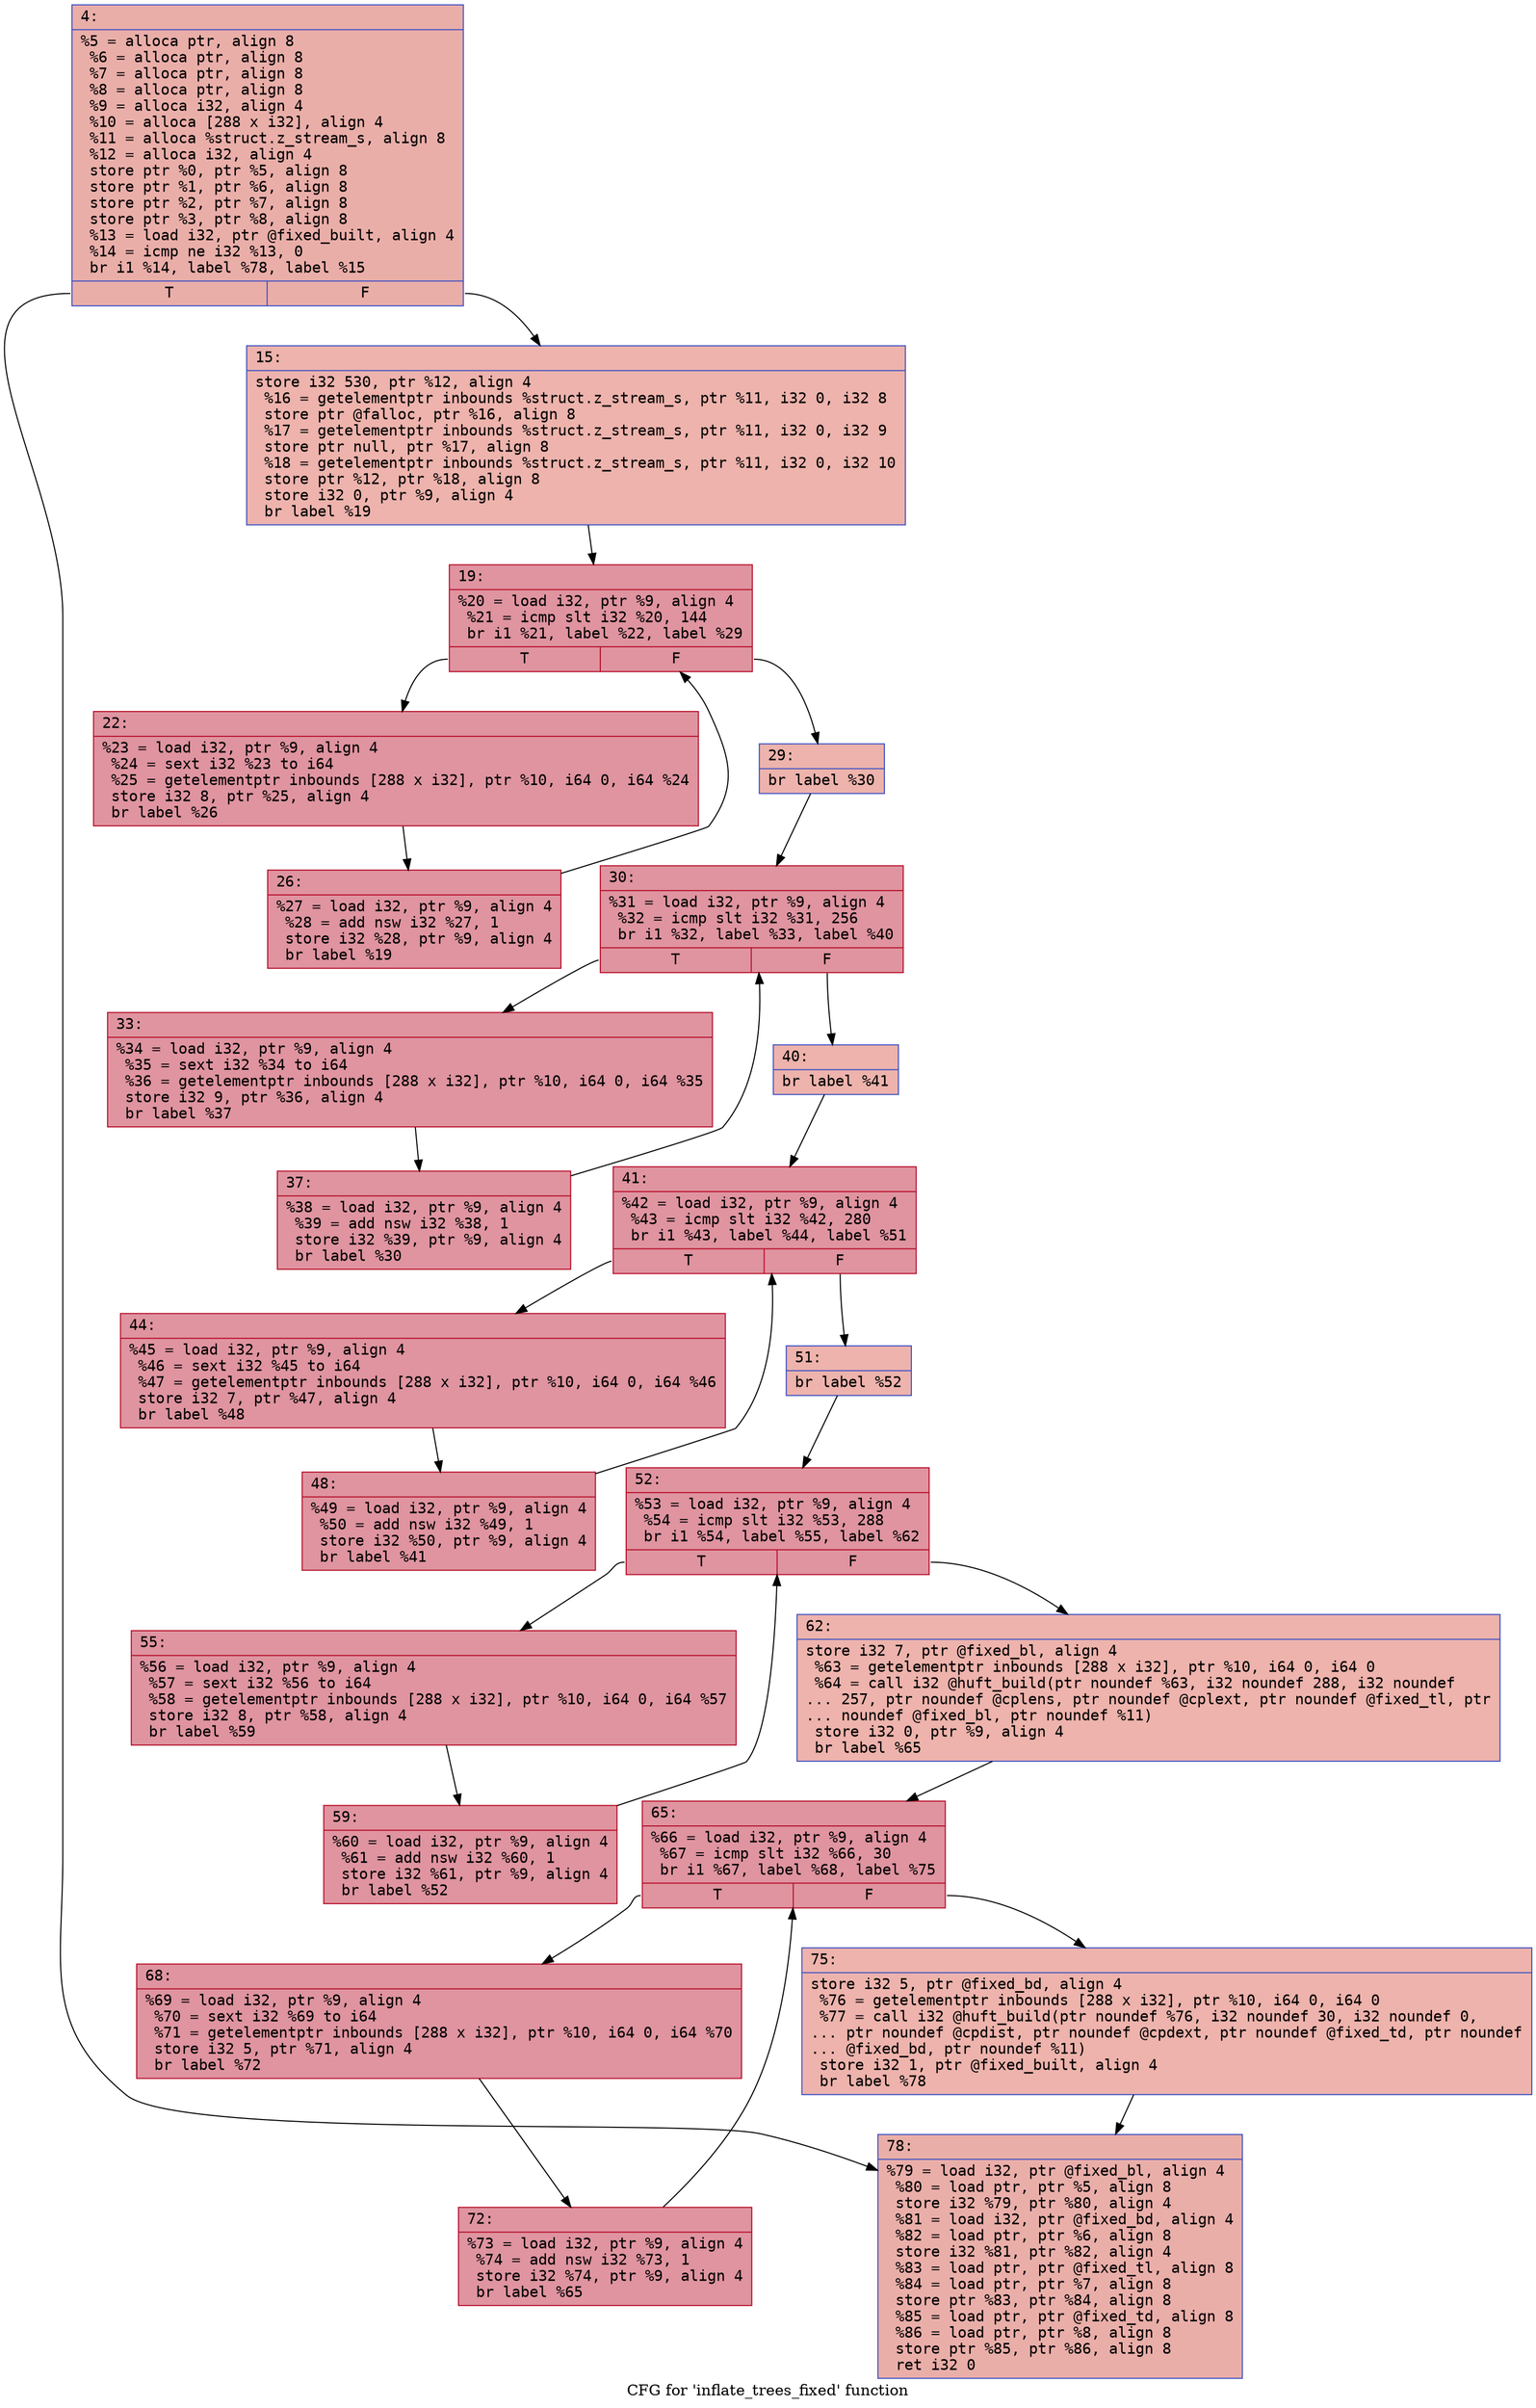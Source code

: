 digraph "CFG for 'inflate_trees_fixed' function" {
	label="CFG for 'inflate_trees_fixed' function";

	Node0x60000046fd90 [shape=record,color="#3d50c3ff", style=filled, fillcolor="#d0473d70" fontname="Courier",label="{4:\l|  %5 = alloca ptr, align 8\l  %6 = alloca ptr, align 8\l  %7 = alloca ptr, align 8\l  %8 = alloca ptr, align 8\l  %9 = alloca i32, align 4\l  %10 = alloca [288 x i32], align 4\l  %11 = alloca %struct.z_stream_s, align 8\l  %12 = alloca i32, align 4\l  store ptr %0, ptr %5, align 8\l  store ptr %1, ptr %6, align 8\l  store ptr %2, ptr %7, align 8\l  store ptr %3, ptr %8, align 8\l  %13 = load i32, ptr @fixed_built, align 4\l  %14 = icmp ne i32 %13, 0\l  br i1 %14, label %78, label %15\l|{<s0>T|<s1>F}}"];
	Node0x60000046fd90:s0 -> Node0x6000004704b0[tooltip="4 -> 78\nProbability 62.50%" ];
	Node0x60000046fd90:s1 -> Node0x60000046fde0[tooltip="4 -> 15\nProbability 37.50%" ];
	Node0x60000046fde0 [shape=record,color="#3d50c3ff", style=filled, fillcolor="#d6524470" fontname="Courier",label="{15:\l|  store i32 530, ptr %12, align 4\l  %16 = getelementptr inbounds %struct.z_stream_s, ptr %11, i32 0, i32 8\l  store ptr @falloc, ptr %16, align 8\l  %17 = getelementptr inbounds %struct.z_stream_s, ptr %11, i32 0, i32 9\l  store ptr null, ptr %17, align 8\l  %18 = getelementptr inbounds %struct.z_stream_s, ptr %11, i32 0, i32 10\l  store ptr %12, ptr %18, align 8\l  store i32 0, ptr %9, align 4\l  br label %19\l}"];
	Node0x60000046fde0 -> Node0x60000046fe30[tooltip="15 -> 19\nProbability 100.00%" ];
	Node0x60000046fe30 [shape=record,color="#b70d28ff", style=filled, fillcolor="#b70d2870" fontname="Courier",label="{19:\l|  %20 = load i32, ptr %9, align 4\l  %21 = icmp slt i32 %20, 144\l  br i1 %21, label %22, label %29\l|{<s0>T|<s1>F}}"];
	Node0x60000046fe30:s0 -> Node0x60000046fe80[tooltip="19 -> 22\nProbability 96.88%" ];
	Node0x60000046fe30:s1 -> Node0x60000046ff20[tooltip="19 -> 29\nProbability 3.12%" ];
	Node0x60000046fe80 [shape=record,color="#b70d28ff", style=filled, fillcolor="#b70d2870" fontname="Courier",label="{22:\l|  %23 = load i32, ptr %9, align 4\l  %24 = sext i32 %23 to i64\l  %25 = getelementptr inbounds [288 x i32], ptr %10, i64 0, i64 %24\l  store i32 8, ptr %25, align 4\l  br label %26\l}"];
	Node0x60000046fe80 -> Node0x60000046fed0[tooltip="22 -> 26\nProbability 100.00%" ];
	Node0x60000046fed0 [shape=record,color="#b70d28ff", style=filled, fillcolor="#b70d2870" fontname="Courier",label="{26:\l|  %27 = load i32, ptr %9, align 4\l  %28 = add nsw i32 %27, 1\l  store i32 %28, ptr %9, align 4\l  br label %19\l}"];
	Node0x60000046fed0 -> Node0x60000046fe30[tooltip="26 -> 19\nProbability 100.00%" ];
	Node0x60000046ff20 [shape=record,color="#3d50c3ff", style=filled, fillcolor="#d6524470" fontname="Courier",label="{29:\l|  br label %30\l}"];
	Node0x60000046ff20 -> Node0x60000046ff70[tooltip="29 -> 30\nProbability 100.00%" ];
	Node0x60000046ff70 [shape=record,color="#b70d28ff", style=filled, fillcolor="#b70d2870" fontname="Courier",label="{30:\l|  %31 = load i32, ptr %9, align 4\l  %32 = icmp slt i32 %31, 256\l  br i1 %32, label %33, label %40\l|{<s0>T|<s1>F}}"];
	Node0x60000046ff70:s0 -> Node0x600000470000[tooltip="30 -> 33\nProbability 96.88%" ];
	Node0x60000046ff70:s1 -> Node0x6000004700a0[tooltip="30 -> 40\nProbability 3.12%" ];
	Node0x600000470000 [shape=record,color="#b70d28ff", style=filled, fillcolor="#b70d2870" fontname="Courier",label="{33:\l|  %34 = load i32, ptr %9, align 4\l  %35 = sext i32 %34 to i64\l  %36 = getelementptr inbounds [288 x i32], ptr %10, i64 0, i64 %35\l  store i32 9, ptr %36, align 4\l  br label %37\l}"];
	Node0x600000470000 -> Node0x600000470050[tooltip="33 -> 37\nProbability 100.00%" ];
	Node0x600000470050 [shape=record,color="#b70d28ff", style=filled, fillcolor="#b70d2870" fontname="Courier",label="{37:\l|  %38 = load i32, ptr %9, align 4\l  %39 = add nsw i32 %38, 1\l  store i32 %39, ptr %9, align 4\l  br label %30\l}"];
	Node0x600000470050 -> Node0x60000046ff70[tooltip="37 -> 30\nProbability 100.00%" ];
	Node0x6000004700a0 [shape=record,color="#3d50c3ff", style=filled, fillcolor="#d6524470" fontname="Courier",label="{40:\l|  br label %41\l}"];
	Node0x6000004700a0 -> Node0x6000004700f0[tooltip="40 -> 41\nProbability 100.00%" ];
	Node0x6000004700f0 [shape=record,color="#b70d28ff", style=filled, fillcolor="#b70d2870" fontname="Courier",label="{41:\l|  %42 = load i32, ptr %9, align 4\l  %43 = icmp slt i32 %42, 280\l  br i1 %43, label %44, label %51\l|{<s0>T|<s1>F}}"];
	Node0x6000004700f0:s0 -> Node0x600000470140[tooltip="41 -> 44\nProbability 96.88%" ];
	Node0x6000004700f0:s1 -> Node0x6000004701e0[tooltip="41 -> 51\nProbability 3.12%" ];
	Node0x600000470140 [shape=record,color="#b70d28ff", style=filled, fillcolor="#b70d2870" fontname="Courier",label="{44:\l|  %45 = load i32, ptr %9, align 4\l  %46 = sext i32 %45 to i64\l  %47 = getelementptr inbounds [288 x i32], ptr %10, i64 0, i64 %46\l  store i32 7, ptr %47, align 4\l  br label %48\l}"];
	Node0x600000470140 -> Node0x600000470190[tooltip="44 -> 48\nProbability 100.00%" ];
	Node0x600000470190 [shape=record,color="#b70d28ff", style=filled, fillcolor="#b70d2870" fontname="Courier",label="{48:\l|  %49 = load i32, ptr %9, align 4\l  %50 = add nsw i32 %49, 1\l  store i32 %50, ptr %9, align 4\l  br label %41\l}"];
	Node0x600000470190 -> Node0x6000004700f0[tooltip="48 -> 41\nProbability 100.00%" ];
	Node0x6000004701e0 [shape=record,color="#3d50c3ff", style=filled, fillcolor="#d6524470" fontname="Courier",label="{51:\l|  br label %52\l}"];
	Node0x6000004701e0 -> Node0x600000470230[tooltip="51 -> 52\nProbability 100.00%" ];
	Node0x600000470230 [shape=record,color="#b70d28ff", style=filled, fillcolor="#b70d2870" fontname="Courier",label="{52:\l|  %53 = load i32, ptr %9, align 4\l  %54 = icmp slt i32 %53, 288\l  br i1 %54, label %55, label %62\l|{<s0>T|<s1>F}}"];
	Node0x600000470230:s0 -> Node0x600000470280[tooltip="52 -> 55\nProbability 96.88%" ];
	Node0x600000470230:s1 -> Node0x600000470320[tooltip="52 -> 62\nProbability 3.12%" ];
	Node0x600000470280 [shape=record,color="#b70d28ff", style=filled, fillcolor="#b70d2870" fontname="Courier",label="{55:\l|  %56 = load i32, ptr %9, align 4\l  %57 = sext i32 %56 to i64\l  %58 = getelementptr inbounds [288 x i32], ptr %10, i64 0, i64 %57\l  store i32 8, ptr %58, align 4\l  br label %59\l}"];
	Node0x600000470280 -> Node0x6000004702d0[tooltip="55 -> 59\nProbability 100.00%" ];
	Node0x6000004702d0 [shape=record,color="#b70d28ff", style=filled, fillcolor="#b70d2870" fontname="Courier",label="{59:\l|  %60 = load i32, ptr %9, align 4\l  %61 = add nsw i32 %60, 1\l  store i32 %61, ptr %9, align 4\l  br label %52\l}"];
	Node0x6000004702d0 -> Node0x600000470230[tooltip="59 -> 52\nProbability 100.00%" ];
	Node0x600000470320 [shape=record,color="#3d50c3ff", style=filled, fillcolor="#d6524470" fontname="Courier",label="{62:\l|  store i32 7, ptr @fixed_bl, align 4\l  %63 = getelementptr inbounds [288 x i32], ptr %10, i64 0, i64 0\l  %64 = call i32 @huft_build(ptr noundef %63, i32 noundef 288, i32 noundef\l... 257, ptr noundef @cplens, ptr noundef @cplext, ptr noundef @fixed_tl, ptr\l... noundef @fixed_bl, ptr noundef %11)\l  store i32 0, ptr %9, align 4\l  br label %65\l}"];
	Node0x600000470320 -> Node0x600000470370[tooltip="62 -> 65\nProbability 100.00%" ];
	Node0x600000470370 [shape=record,color="#b70d28ff", style=filled, fillcolor="#b70d2870" fontname="Courier",label="{65:\l|  %66 = load i32, ptr %9, align 4\l  %67 = icmp slt i32 %66, 30\l  br i1 %67, label %68, label %75\l|{<s0>T|<s1>F}}"];
	Node0x600000470370:s0 -> Node0x6000004703c0[tooltip="65 -> 68\nProbability 96.88%" ];
	Node0x600000470370:s1 -> Node0x600000470460[tooltip="65 -> 75\nProbability 3.12%" ];
	Node0x6000004703c0 [shape=record,color="#b70d28ff", style=filled, fillcolor="#b70d2870" fontname="Courier",label="{68:\l|  %69 = load i32, ptr %9, align 4\l  %70 = sext i32 %69 to i64\l  %71 = getelementptr inbounds [288 x i32], ptr %10, i64 0, i64 %70\l  store i32 5, ptr %71, align 4\l  br label %72\l}"];
	Node0x6000004703c0 -> Node0x600000470410[tooltip="68 -> 72\nProbability 100.00%" ];
	Node0x600000470410 [shape=record,color="#b70d28ff", style=filled, fillcolor="#b70d2870" fontname="Courier",label="{72:\l|  %73 = load i32, ptr %9, align 4\l  %74 = add nsw i32 %73, 1\l  store i32 %74, ptr %9, align 4\l  br label %65\l}"];
	Node0x600000470410 -> Node0x600000470370[tooltip="72 -> 65\nProbability 100.00%" ];
	Node0x600000470460 [shape=record,color="#3d50c3ff", style=filled, fillcolor="#d6524470" fontname="Courier",label="{75:\l|  store i32 5, ptr @fixed_bd, align 4\l  %76 = getelementptr inbounds [288 x i32], ptr %10, i64 0, i64 0\l  %77 = call i32 @huft_build(ptr noundef %76, i32 noundef 30, i32 noundef 0,\l... ptr noundef @cpdist, ptr noundef @cpdext, ptr noundef @fixed_td, ptr noundef\l... @fixed_bd, ptr noundef %11)\l  store i32 1, ptr @fixed_built, align 4\l  br label %78\l}"];
	Node0x600000470460 -> Node0x6000004704b0[tooltip="75 -> 78\nProbability 100.00%" ];
	Node0x6000004704b0 [shape=record,color="#3d50c3ff", style=filled, fillcolor="#d0473d70" fontname="Courier",label="{78:\l|  %79 = load i32, ptr @fixed_bl, align 4\l  %80 = load ptr, ptr %5, align 8\l  store i32 %79, ptr %80, align 4\l  %81 = load i32, ptr @fixed_bd, align 4\l  %82 = load ptr, ptr %6, align 8\l  store i32 %81, ptr %82, align 4\l  %83 = load ptr, ptr @fixed_tl, align 8\l  %84 = load ptr, ptr %7, align 8\l  store ptr %83, ptr %84, align 8\l  %85 = load ptr, ptr @fixed_td, align 8\l  %86 = load ptr, ptr %8, align 8\l  store ptr %85, ptr %86, align 8\l  ret i32 0\l}"];
}
